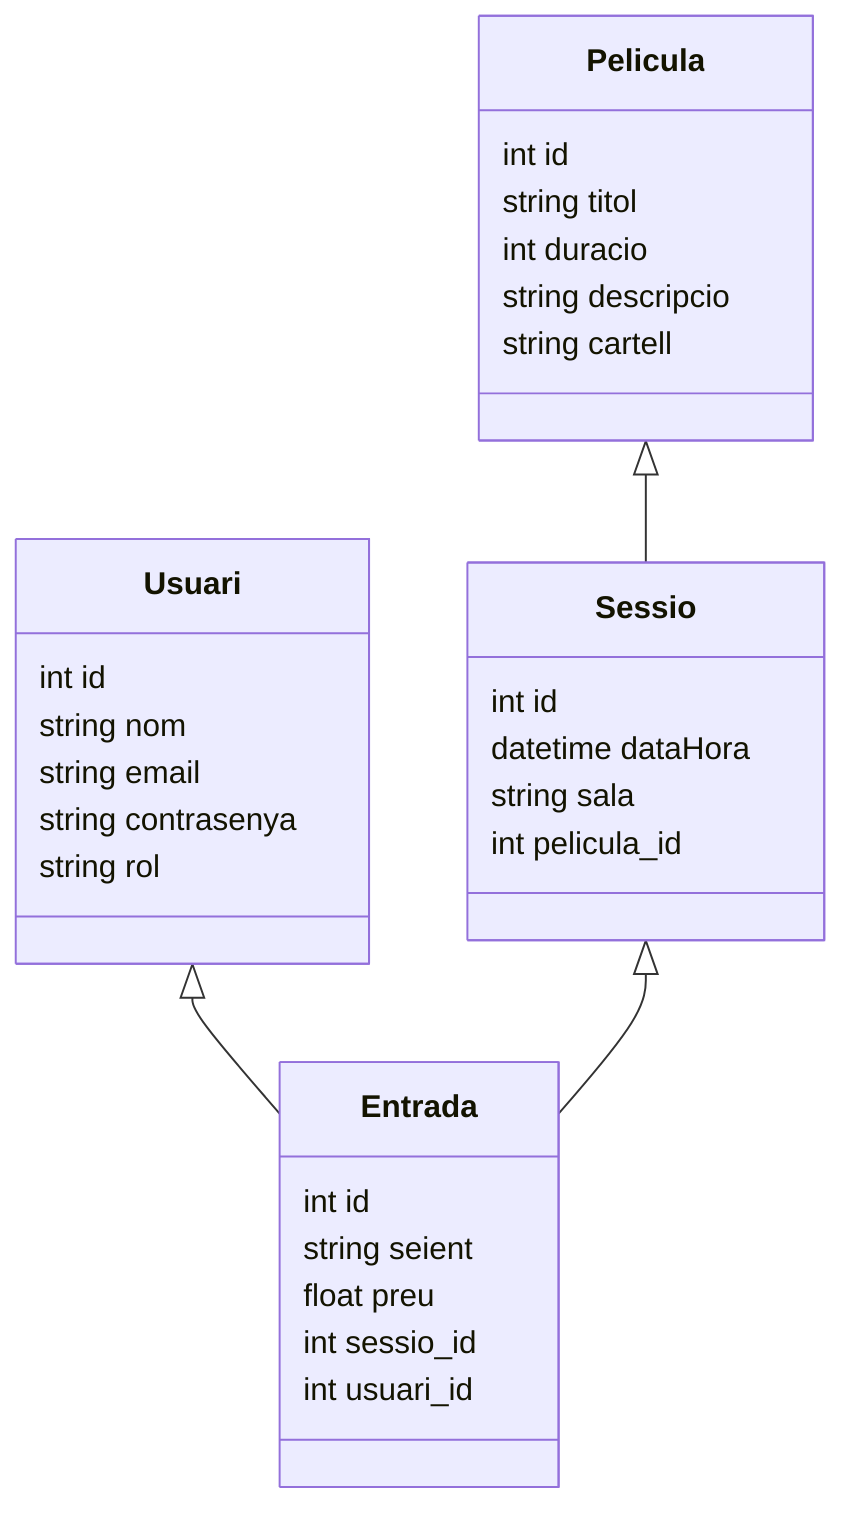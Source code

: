classDiagram
  class Usuari {
    int id
    string nom
    string email
    string contrasenya
    string rol
  }

  class Pelicula {
    int id
    string titol
    int duracio
    string descripcio
    string cartell
  }

  class Sessio {
    int id
    datetime dataHora
    string sala
    int pelicula_id
  }

  class Entrada {
    int id
    string seient
    float preu
    int sessio_id
    int usuari_id
  }

  Usuari <|-- Entrada
  Sessio <|-- Entrada
  Pelicula <|-- Sessio